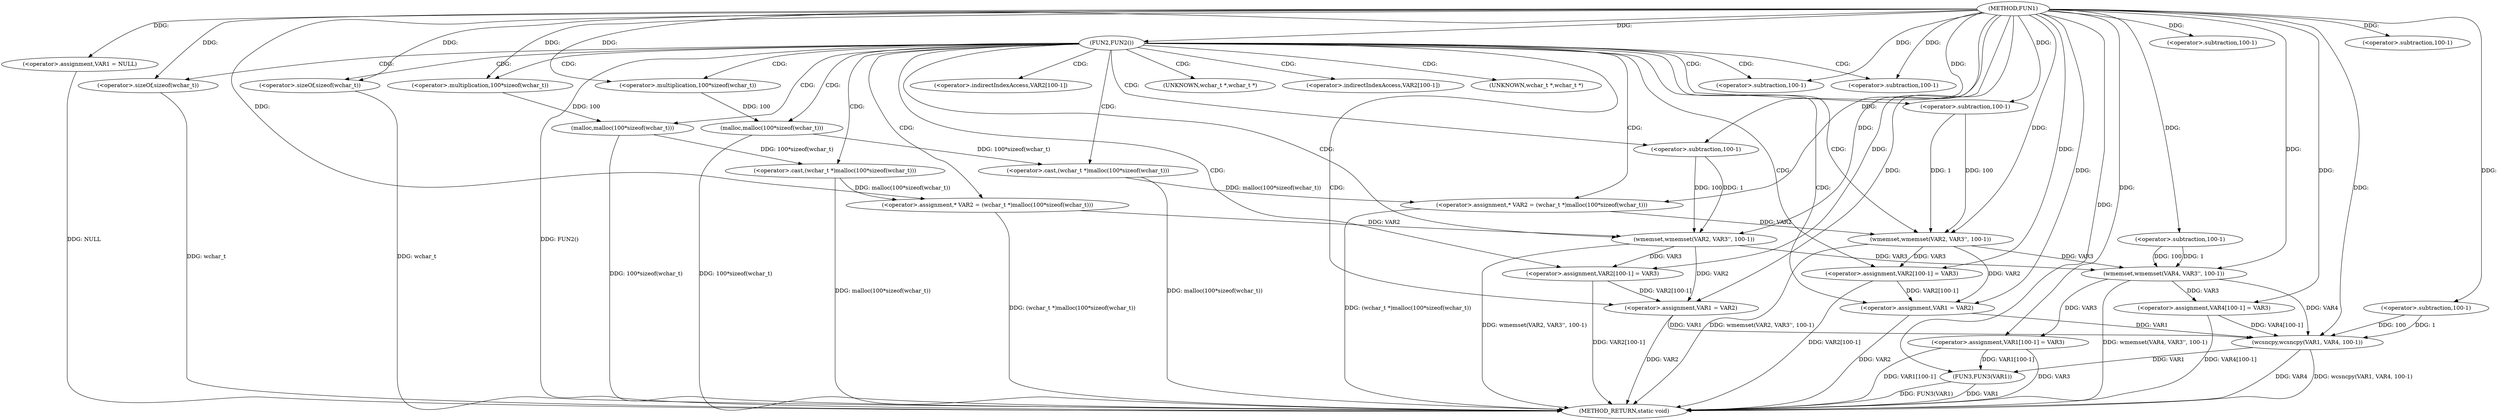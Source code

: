 digraph FUN1 {  
"1000100" [label = "(METHOD,FUN1)" ]
"1000195" [label = "(METHOD_RETURN,static void)" ]
"1000103" [label = "(<operator>.assignment,VAR1 = NULL)" ]
"1000107" [label = "(FUN2,FUN2())" ]
"1000111" [label = "(<operator>.assignment,* VAR2 = (wchar_t *)malloc(100*sizeof(wchar_t)))" ]
"1000113" [label = "(<operator>.cast,(wchar_t *)malloc(100*sizeof(wchar_t)))" ]
"1000115" [label = "(malloc,malloc(100*sizeof(wchar_t)))" ]
"1000116" [label = "(<operator>.multiplication,100*sizeof(wchar_t))" ]
"1000118" [label = "(<operator>.sizeOf,sizeof(wchar_t))" ]
"1000120" [label = "(wmemset,wmemset(VAR2, VAR3'', 100-1))" ]
"1000123" [label = "(<operator>.subtraction,100-1)" ]
"1000126" [label = "(<operator>.assignment,VAR2[100-1] = VAR3)" ]
"1000129" [label = "(<operator>.subtraction,100-1)" ]
"1000133" [label = "(<operator>.assignment,VAR1 = VAR2)" ]
"1000140" [label = "(<operator>.assignment,* VAR2 = (wchar_t *)malloc(100*sizeof(wchar_t)))" ]
"1000142" [label = "(<operator>.cast,(wchar_t *)malloc(100*sizeof(wchar_t)))" ]
"1000144" [label = "(malloc,malloc(100*sizeof(wchar_t)))" ]
"1000145" [label = "(<operator>.multiplication,100*sizeof(wchar_t))" ]
"1000147" [label = "(<operator>.sizeOf,sizeof(wchar_t))" ]
"1000149" [label = "(wmemset,wmemset(VAR2, VAR3'', 100-1))" ]
"1000152" [label = "(<operator>.subtraction,100-1)" ]
"1000155" [label = "(<operator>.assignment,VAR2[100-1] = VAR3)" ]
"1000158" [label = "(<operator>.subtraction,100-1)" ]
"1000162" [label = "(<operator>.assignment,VAR1 = VAR2)" ]
"1000167" [label = "(wmemset,wmemset(VAR4, VAR3'', 100-1))" ]
"1000170" [label = "(<operator>.subtraction,100-1)" ]
"1000173" [label = "(<operator>.assignment,VAR4[100-1] = VAR3)" ]
"1000176" [label = "(<operator>.subtraction,100-1)" ]
"1000180" [label = "(wcsncpy,wcsncpy(VAR1, VAR4, 100-1))" ]
"1000183" [label = "(<operator>.subtraction,100-1)" ]
"1000186" [label = "(<operator>.assignment,VAR1[100-1] = VAR3)" ]
"1000189" [label = "(<operator>.subtraction,100-1)" ]
"1000193" [label = "(FUN3,FUN3(VAR1))" ]
"1000114" [label = "(UNKNOWN,wchar_t *,wchar_t *)" ]
"1000127" [label = "(<operator>.indirectIndexAccess,VAR2[100-1])" ]
"1000143" [label = "(UNKNOWN,wchar_t *,wchar_t *)" ]
"1000156" [label = "(<operator>.indirectIndexAccess,VAR2[100-1])" ]
  "1000180" -> "1000195"  [ label = "DDG: VAR4"] 
  "1000193" -> "1000195"  [ label = "DDG: VAR1"] 
  "1000107" -> "1000195"  [ label = "DDG: FUN2()"] 
  "1000103" -> "1000195"  [ label = "DDG: NULL"] 
  "1000126" -> "1000195"  [ label = "DDG: VAR2[100-1]"] 
  "1000144" -> "1000195"  [ label = "DDG: 100*sizeof(wchar_t)"] 
  "1000155" -> "1000195"  [ label = "DDG: VAR2[100-1]"] 
  "1000118" -> "1000195"  [ label = "DDG: wchar_t"] 
  "1000173" -> "1000195"  [ label = "DDG: VAR4[100-1]"] 
  "1000162" -> "1000195"  [ label = "DDG: VAR2"] 
  "1000186" -> "1000195"  [ label = "DDG: VAR1[100-1]"] 
  "1000140" -> "1000195"  [ label = "DDG: (wchar_t *)malloc(100*sizeof(wchar_t))"] 
  "1000142" -> "1000195"  [ label = "DDG: malloc(100*sizeof(wchar_t))"] 
  "1000167" -> "1000195"  [ label = "DDG: wmemset(VAR4, VAR3'', 100-1)"] 
  "1000113" -> "1000195"  [ label = "DDG: malloc(100*sizeof(wchar_t))"] 
  "1000180" -> "1000195"  [ label = "DDG: wcsncpy(VAR1, VAR4, 100-1)"] 
  "1000149" -> "1000195"  [ label = "DDG: wmemset(VAR2, VAR3'', 100-1)"] 
  "1000147" -> "1000195"  [ label = "DDG: wchar_t"] 
  "1000133" -> "1000195"  [ label = "DDG: VAR2"] 
  "1000193" -> "1000195"  [ label = "DDG: FUN3(VAR1)"] 
  "1000111" -> "1000195"  [ label = "DDG: (wchar_t *)malloc(100*sizeof(wchar_t))"] 
  "1000120" -> "1000195"  [ label = "DDG: wmemset(VAR2, VAR3'', 100-1)"] 
  "1000115" -> "1000195"  [ label = "DDG: 100*sizeof(wchar_t)"] 
  "1000186" -> "1000195"  [ label = "DDG: VAR3"] 
  "1000100" -> "1000103"  [ label = "DDG: "] 
  "1000100" -> "1000107"  [ label = "DDG: "] 
  "1000113" -> "1000111"  [ label = "DDG: malloc(100*sizeof(wchar_t))"] 
  "1000100" -> "1000111"  [ label = "DDG: "] 
  "1000115" -> "1000113"  [ label = "DDG: 100*sizeof(wchar_t)"] 
  "1000116" -> "1000115"  [ label = "DDG: 100"] 
  "1000100" -> "1000116"  [ label = "DDG: "] 
  "1000100" -> "1000118"  [ label = "DDG: "] 
  "1000111" -> "1000120"  [ label = "DDG: VAR2"] 
  "1000100" -> "1000120"  [ label = "DDG: "] 
  "1000123" -> "1000120"  [ label = "DDG: 100"] 
  "1000123" -> "1000120"  [ label = "DDG: 1"] 
  "1000100" -> "1000123"  [ label = "DDG: "] 
  "1000120" -> "1000126"  [ label = "DDG: VAR3"] 
  "1000100" -> "1000126"  [ label = "DDG: "] 
  "1000100" -> "1000129"  [ label = "DDG: "] 
  "1000120" -> "1000133"  [ label = "DDG: VAR2"] 
  "1000126" -> "1000133"  [ label = "DDG: VAR2[100-1]"] 
  "1000100" -> "1000133"  [ label = "DDG: "] 
  "1000142" -> "1000140"  [ label = "DDG: malloc(100*sizeof(wchar_t))"] 
  "1000100" -> "1000140"  [ label = "DDG: "] 
  "1000144" -> "1000142"  [ label = "DDG: 100*sizeof(wchar_t)"] 
  "1000145" -> "1000144"  [ label = "DDG: 100"] 
  "1000100" -> "1000145"  [ label = "DDG: "] 
  "1000100" -> "1000147"  [ label = "DDG: "] 
  "1000140" -> "1000149"  [ label = "DDG: VAR2"] 
  "1000100" -> "1000149"  [ label = "DDG: "] 
  "1000152" -> "1000149"  [ label = "DDG: 100"] 
  "1000152" -> "1000149"  [ label = "DDG: 1"] 
  "1000100" -> "1000152"  [ label = "DDG: "] 
  "1000149" -> "1000155"  [ label = "DDG: VAR3"] 
  "1000100" -> "1000155"  [ label = "DDG: "] 
  "1000100" -> "1000158"  [ label = "DDG: "] 
  "1000149" -> "1000162"  [ label = "DDG: VAR2"] 
  "1000155" -> "1000162"  [ label = "DDG: VAR2[100-1]"] 
  "1000100" -> "1000162"  [ label = "DDG: "] 
  "1000100" -> "1000167"  [ label = "DDG: "] 
  "1000120" -> "1000167"  [ label = "DDG: VAR3"] 
  "1000149" -> "1000167"  [ label = "DDG: VAR3"] 
  "1000170" -> "1000167"  [ label = "DDG: 100"] 
  "1000170" -> "1000167"  [ label = "DDG: 1"] 
  "1000100" -> "1000170"  [ label = "DDG: "] 
  "1000167" -> "1000173"  [ label = "DDG: VAR3"] 
  "1000100" -> "1000173"  [ label = "DDG: "] 
  "1000100" -> "1000176"  [ label = "DDG: "] 
  "1000133" -> "1000180"  [ label = "DDG: VAR1"] 
  "1000162" -> "1000180"  [ label = "DDG: VAR1"] 
  "1000100" -> "1000180"  [ label = "DDG: "] 
  "1000167" -> "1000180"  [ label = "DDG: VAR4"] 
  "1000173" -> "1000180"  [ label = "DDG: VAR4[100-1]"] 
  "1000183" -> "1000180"  [ label = "DDG: 100"] 
  "1000183" -> "1000180"  [ label = "DDG: 1"] 
  "1000100" -> "1000183"  [ label = "DDG: "] 
  "1000100" -> "1000186"  [ label = "DDG: "] 
  "1000167" -> "1000186"  [ label = "DDG: VAR3"] 
  "1000100" -> "1000189"  [ label = "DDG: "] 
  "1000186" -> "1000193"  [ label = "DDG: VAR1[100-1]"] 
  "1000180" -> "1000193"  [ label = "DDG: VAR1"] 
  "1000100" -> "1000193"  [ label = "DDG: "] 
  "1000107" -> "1000127"  [ label = "CDG: "] 
  "1000107" -> "1000142"  [ label = "CDG: "] 
  "1000107" -> "1000156"  [ label = "CDG: "] 
  "1000107" -> "1000152"  [ label = "CDG: "] 
  "1000107" -> "1000114"  [ label = "CDG: "] 
  "1000107" -> "1000133"  [ label = "CDG: "] 
  "1000107" -> "1000118"  [ label = "CDG: "] 
  "1000107" -> "1000144"  [ label = "CDG: "] 
  "1000107" -> "1000149"  [ label = "CDG: "] 
  "1000107" -> "1000116"  [ label = "CDG: "] 
  "1000107" -> "1000120"  [ label = "CDG: "] 
  "1000107" -> "1000143"  [ label = "CDG: "] 
  "1000107" -> "1000113"  [ label = "CDG: "] 
  "1000107" -> "1000111"  [ label = "CDG: "] 
  "1000107" -> "1000158"  [ label = "CDG: "] 
  "1000107" -> "1000126"  [ label = "CDG: "] 
  "1000107" -> "1000155"  [ label = "CDG: "] 
  "1000107" -> "1000129"  [ label = "CDG: "] 
  "1000107" -> "1000123"  [ label = "CDG: "] 
  "1000107" -> "1000147"  [ label = "CDG: "] 
  "1000107" -> "1000145"  [ label = "CDG: "] 
  "1000107" -> "1000115"  [ label = "CDG: "] 
  "1000107" -> "1000162"  [ label = "CDG: "] 
  "1000107" -> "1000140"  [ label = "CDG: "] 
}
